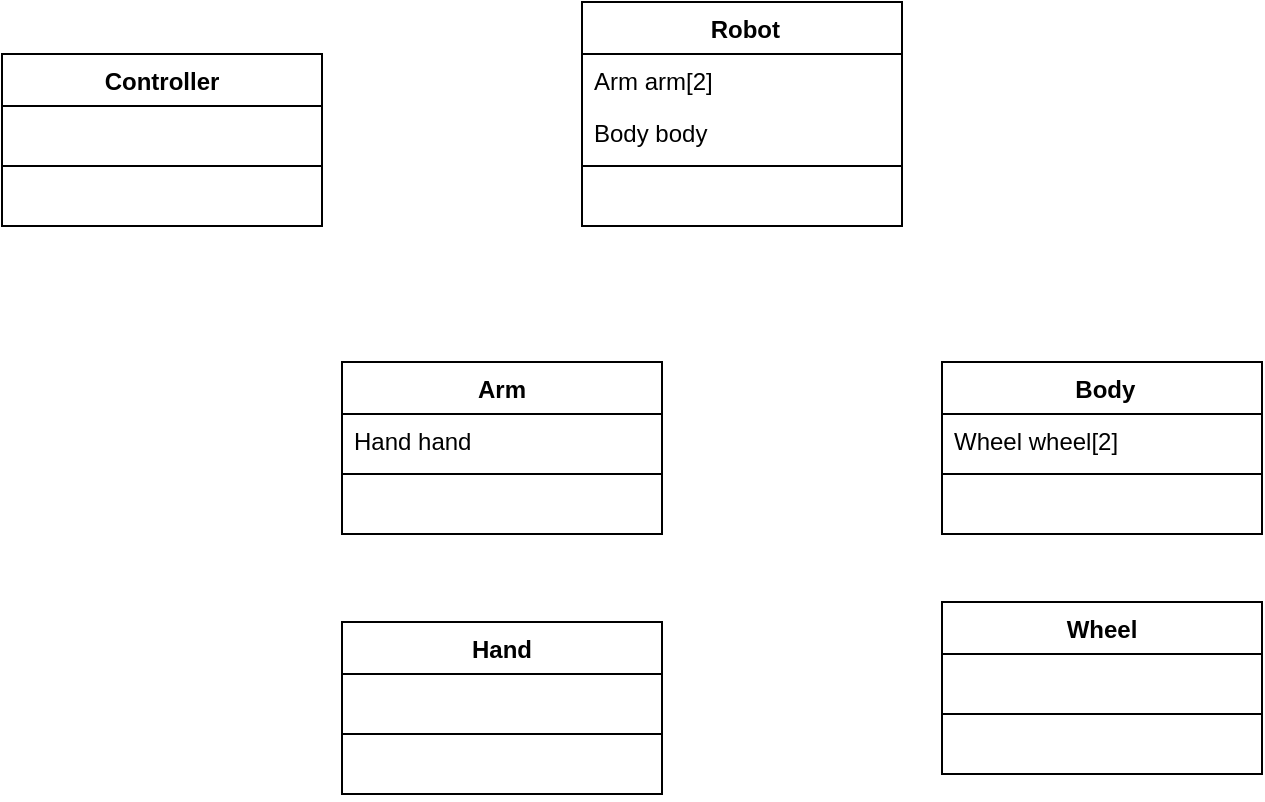 <mxfile version="14.6.10" type="github">
  <diagram id="nPeh4xoQrp2L0OumBTZY" name="페이지-1">
    <mxGraphModel dx="834" dy="664" grid="1" gridSize="10" guides="1" tooltips="1" connect="1" arrows="1" fold="1" page="1" pageScale="1" pageWidth="827" pageHeight="1169" math="0" shadow="0">
      <root>
        <mxCell id="0" />
        <mxCell id="1" parent="0" />
        <mxCell id="QQo2Gt9hqQ1szGPLZaG--5" value=" Robot" style="swimlane;fontStyle=1;align=center;verticalAlign=top;childLayout=stackLayout;horizontal=1;startSize=26;horizontalStack=0;resizeParent=1;resizeParentMax=0;resizeLast=0;collapsible=1;marginBottom=0;" vertex="1" parent="1">
          <mxGeometry x="330" y="120" width="160" height="112" as="geometry" />
        </mxCell>
        <mxCell id="QQo2Gt9hqQ1szGPLZaG--29" value="Arm arm[2]" style="text;strokeColor=none;fillColor=none;align=left;verticalAlign=top;spacingLeft=4;spacingRight=4;overflow=hidden;rotatable=0;points=[[0,0.5],[1,0.5]];portConstraint=eastwest;" vertex="1" parent="QQo2Gt9hqQ1szGPLZaG--5">
          <mxGeometry y="26" width="160" height="26" as="geometry" />
        </mxCell>
        <mxCell id="QQo2Gt9hqQ1szGPLZaG--6" value="Body body" style="text;strokeColor=none;fillColor=none;align=left;verticalAlign=top;spacingLeft=4;spacingRight=4;overflow=hidden;rotatable=0;points=[[0,0.5],[1,0.5]];portConstraint=eastwest;" vertex="1" parent="QQo2Gt9hqQ1szGPLZaG--5">
          <mxGeometry y="52" width="160" height="26" as="geometry" />
        </mxCell>
        <mxCell id="QQo2Gt9hqQ1szGPLZaG--7" value="" style="line;strokeWidth=1;fillColor=none;align=left;verticalAlign=middle;spacingTop=-1;spacingLeft=3;spacingRight=3;rotatable=0;labelPosition=right;points=[];portConstraint=eastwest;" vertex="1" parent="QQo2Gt9hqQ1szGPLZaG--5">
          <mxGeometry y="78" width="160" height="8" as="geometry" />
        </mxCell>
        <mxCell id="QQo2Gt9hqQ1szGPLZaG--8" value=" " style="text;strokeColor=none;fillColor=none;align=left;verticalAlign=top;spacingLeft=4;spacingRight=4;overflow=hidden;rotatable=0;points=[[0,0.5],[1,0.5]];portConstraint=eastwest;" vertex="1" parent="QQo2Gt9hqQ1szGPLZaG--5">
          <mxGeometry y="86" width="160" height="26" as="geometry" />
        </mxCell>
        <mxCell id="QQo2Gt9hqQ1szGPLZaG--9" value="Wheel" style="swimlane;fontStyle=1;align=center;verticalAlign=top;childLayout=stackLayout;horizontal=1;startSize=26;horizontalStack=0;resizeParent=1;resizeParentMax=0;resizeLast=0;collapsible=1;marginBottom=0;" vertex="1" parent="1">
          <mxGeometry x="510" y="420" width="160" height="86" as="geometry" />
        </mxCell>
        <mxCell id="QQo2Gt9hqQ1szGPLZaG--10" value=" " style="text;strokeColor=none;fillColor=none;align=left;verticalAlign=top;spacingLeft=4;spacingRight=4;overflow=hidden;rotatable=0;points=[[0,0.5],[1,0.5]];portConstraint=eastwest;" vertex="1" parent="QQo2Gt9hqQ1szGPLZaG--9">
          <mxGeometry y="26" width="160" height="26" as="geometry" />
        </mxCell>
        <mxCell id="QQo2Gt9hqQ1szGPLZaG--11" value="" style="line;strokeWidth=1;fillColor=none;align=left;verticalAlign=middle;spacingTop=-1;spacingLeft=3;spacingRight=3;rotatable=0;labelPosition=right;points=[];portConstraint=eastwest;" vertex="1" parent="QQo2Gt9hqQ1szGPLZaG--9">
          <mxGeometry y="52" width="160" height="8" as="geometry" />
        </mxCell>
        <mxCell id="QQo2Gt9hqQ1szGPLZaG--12" value=" " style="text;strokeColor=none;fillColor=none;align=left;verticalAlign=top;spacingLeft=4;spacingRight=4;overflow=hidden;rotatable=0;points=[[0,0.5],[1,0.5]];portConstraint=eastwest;" vertex="1" parent="QQo2Gt9hqQ1szGPLZaG--9">
          <mxGeometry y="60" width="160" height="26" as="geometry" />
        </mxCell>
        <mxCell id="QQo2Gt9hqQ1szGPLZaG--13" value="Hand" style="swimlane;fontStyle=1;align=center;verticalAlign=top;childLayout=stackLayout;horizontal=1;startSize=26;horizontalStack=0;resizeParent=1;resizeParentMax=0;resizeLast=0;collapsible=1;marginBottom=0;" vertex="1" parent="1">
          <mxGeometry x="210" y="430" width="160" height="86" as="geometry" />
        </mxCell>
        <mxCell id="QQo2Gt9hqQ1szGPLZaG--14" value=" " style="text;strokeColor=none;fillColor=none;align=left;verticalAlign=top;spacingLeft=4;spacingRight=4;overflow=hidden;rotatable=0;points=[[0,0.5],[1,0.5]];portConstraint=eastwest;" vertex="1" parent="QQo2Gt9hqQ1szGPLZaG--13">
          <mxGeometry y="26" width="160" height="26" as="geometry" />
        </mxCell>
        <mxCell id="QQo2Gt9hqQ1szGPLZaG--15" value="" style="line;strokeWidth=1;fillColor=none;align=left;verticalAlign=middle;spacingTop=-1;spacingLeft=3;spacingRight=3;rotatable=0;labelPosition=right;points=[];portConstraint=eastwest;" vertex="1" parent="QQo2Gt9hqQ1szGPLZaG--13">
          <mxGeometry y="52" width="160" height="8" as="geometry" />
        </mxCell>
        <mxCell id="QQo2Gt9hqQ1szGPLZaG--16" value=" " style="text;strokeColor=none;fillColor=none;align=left;verticalAlign=top;spacingLeft=4;spacingRight=4;overflow=hidden;rotatable=0;points=[[0,0.5],[1,0.5]];portConstraint=eastwest;" vertex="1" parent="QQo2Gt9hqQ1szGPLZaG--13">
          <mxGeometry y="60" width="160" height="26" as="geometry" />
        </mxCell>
        <mxCell id="QQo2Gt9hqQ1szGPLZaG--17" value=" Body" style="swimlane;fontStyle=1;align=center;verticalAlign=top;childLayout=stackLayout;horizontal=1;startSize=26;horizontalStack=0;resizeParent=1;resizeParentMax=0;resizeLast=0;collapsible=1;marginBottom=0;" vertex="1" parent="1">
          <mxGeometry x="510" y="300" width="160" height="86" as="geometry" />
        </mxCell>
        <mxCell id="QQo2Gt9hqQ1szGPLZaG--18" value="Wheel wheel[2]" style="text;strokeColor=none;fillColor=none;align=left;verticalAlign=top;spacingLeft=4;spacingRight=4;overflow=hidden;rotatable=0;points=[[0,0.5],[1,0.5]];portConstraint=eastwest;" vertex="1" parent="QQo2Gt9hqQ1szGPLZaG--17">
          <mxGeometry y="26" width="160" height="26" as="geometry" />
        </mxCell>
        <mxCell id="QQo2Gt9hqQ1szGPLZaG--19" value="" style="line;strokeWidth=1;fillColor=none;align=left;verticalAlign=middle;spacingTop=-1;spacingLeft=3;spacingRight=3;rotatable=0;labelPosition=right;points=[];portConstraint=eastwest;" vertex="1" parent="QQo2Gt9hqQ1szGPLZaG--17">
          <mxGeometry y="52" width="160" height="8" as="geometry" />
        </mxCell>
        <mxCell id="QQo2Gt9hqQ1szGPLZaG--20" value=" " style="text;strokeColor=none;fillColor=none;align=left;verticalAlign=top;spacingLeft=4;spacingRight=4;overflow=hidden;rotatable=0;points=[[0,0.5],[1,0.5]];portConstraint=eastwest;" vertex="1" parent="QQo2Gt9hqQ1szGPLZaG--17">
          <mxGeometry y="60" width="160" height="26" as="geometry" />
        </mxCell>
        <mxCell id="QQo2Gt9hqQ1szGPLZaG--21" value="Arm" style="swimlane;fontStyle=1;align=center;verticalAlign=top;childLayout=stackLayout;horizontal=1;startSize=26;horizontalStack=0;resizeParent=1;resizeParentMax=0;resizeLast=0;collapsible=1;marginBottom=0;" vertex="1" parent="1">
          <mxGeometry x="210" y="300" width="160" height="86" as="geometry" />
        </mxCell>
        <mxCell id="QQo2Gt9hqQ1szGPLZaG--22" value="Hand hand" style="text;strokeColor=none;fillColor=none;align=left;verticalAlign=top;spacingLeft=4;spacingRight=4;overflow=hidden;rotatable=0;points=[[0,0.5],[1,0.5]];portConstraint=eastwest;" vertex="1" parent="QQo2Gt9hqQ1szGPLZaG--21">
          <mxGeometry y="26" width="160" height="26" as="geometry" />
        </mxCell>
        <mxCell id="QQo2Gt9hqQ1szGPLZaG--23" value="" style="line;strokeWidth=1;fillColor=none;align=left;verticalAlign=middle;spacingTop=-1;spacingLeft=3;spacingRight=3;rotatable=0;labelPosition=right;points=[];portConstraint=eastwest;" vertex="1" parent="QQo2Gt9hqQ1szGPLZaG--21">
          <mxGeometry y="52" width="160" height="8" as="geometry" />
        </mxCell>
        <mxCell id="QQo2Gt9hqQ1szGPLZaG--24" value=" " style="text;strokeColor=none;fillColor=none;align=left;verticalAlign=top;spacingLeft=4;spacingRight=4;overflow=hidden;rotatable=0;points=[[0,0.5],[1,0.5]];portConstraint=eastwest;" vertex="1" parent="QQo2Gt9hqQ1szGPLZaG--21">
          <mxGeometry y="60" width="160" height="26" as="geometry" />
        </mxCell>
        <mxCell id="QQo2Gt9hqQ1szGPLZaG--25" value="Controller" style="swimlane;fontStyle=1;align=center;verticalAlign=top;childLayout=stackLayout;horizontal=1;startSize=26;horizontalStack=0;resizeParent=1;resizeParentMax=0;resizeLast=0;collapsible=1;marginBottom=0;" vertex="1" parent="1">
          <mxGeometry x="40" y="146" width="160" height="86" as="geometry" />
        </mxCell>
        <mxCell id="QQo2Gt9hqQ1szGPLZaG--26" value=" " style="text;strokeColor=none;fillColor=none;align=left;verticalAlign=top;spacingLeft=4;spacingRight=4;overflow=hidden;rotatable=0;points=[[0,0.5],[1,0.5]];portConstraint=eastwest;" vertex="1" parent="QQo2Gt9hqQ1szGPLZaG--25">
          <mxGeometry y="26" width="160" height="26" as="geometry" />
        </mxCell>
        <mxCell id="QQo2Gt9hqQ1szGPLZaG--27" value="" style="line;strokeWidth=1;fillColor=none;align=left;verticalAlign=middle;spacingTop=-1;spacingLeft=3;spacingRight=3;rotatable=0;labelPosition=right;points=[];portConstraint=eastwest;" vertex="1" parent="QQo2Gt9hqQ1szGPLZaG--25">
          <mxGeometry y="52" width="160" height="8" as="geometry" />
        </mxCell>
        <mxCell id="QQo2Gt9hqQ1szGPLZaG--28" value=" " style="text;strokeColor=none;fillColor=none;align=left;verticalAlign=top;spacingLeft=4;spacingRight=4;overflow=hidden;rotatable=0;points=[[0,0.5],[1,0.5]];portConstraint=eastwest;" vertex="1" parent="QQo2Gt9hqQ1szGPLZaG--25">
          <mxGeometry y="60" width="160" height="26" as="geometry" />
        </mxCell>
      </root>
    </mxGraphModel>
  </diagram>
</mxfile>
